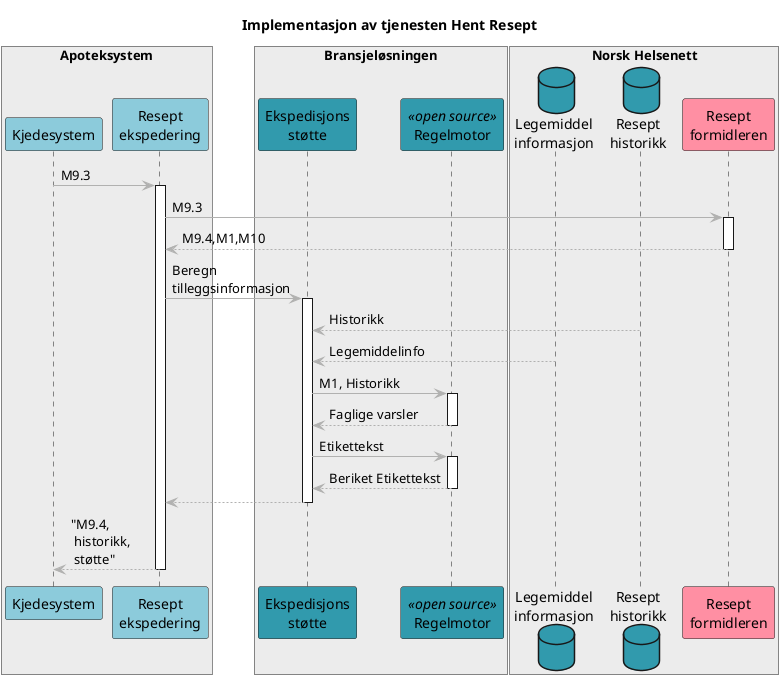 @startuml

title Implementasjon av tjenesten Hent Resept

skinparam ArrowColor #b1b1b0
skinparam BorderColor #b1b1b0

box "Apoteksystem" #ececec
    'actor Apotekansatt
    participant Kjedesystem #8ccbdb
    participant Reseptekspedering as "Resept\nekspedering" #8ccbdb
end box

box "Bransjeløsningen" #ececec
    participant Ekspedisjonsstøtte as "Ekspedisjons\nstøtte" #319aad
    participant Regelmotor <<open source>> #319aad
end box

box "Norsk Helsenett" #ececec
    database LegemiddelInfo as "Legemiddel\ninformasjon" #319aad
    database Resepthistorikk as "Resept\nhistorikk" #319aad
    participant ReseptformidlerTjeneste as "Resept\nformidleren" #ff8fa3
end box


Kjedesystem -> Reseptekspedering ++: M9.3
Reseptekspedering -> ReseptformidlerTjeneste ++: M9.3
Reseptekspedering <-- ReseptformidlerTjeneste --: M9.4,M1,M10
Reseptekspedering -> Ekspedisjonsstøtte ++: Beregn\ntilleggsinformasjon
Ekspedisjonsstøtte <-- Resepthistorikk--: Historikk
Ekspedisjonsstøtte <-- LegemiddelInfo--: Legemiddelinfo
Ekspedisjonsstøtte  -> Regelmotor++: M1, Historikk
Ekspedisjonsstøtte  <-- Regelmotor--: Faglige varsler
Ekspedisjonsstøtte  -> Regelmotor++: Etikettekst
Ekspedisjonsstøtte  <-- Regelmotor--: Beriket Etikettekst
Reseptekspedering <-- Ekspedisjonsstøtte --
Kjedesystem <-- Reseptekspedering--: "M9.4,\n historikk,\n støtte"

@enduml